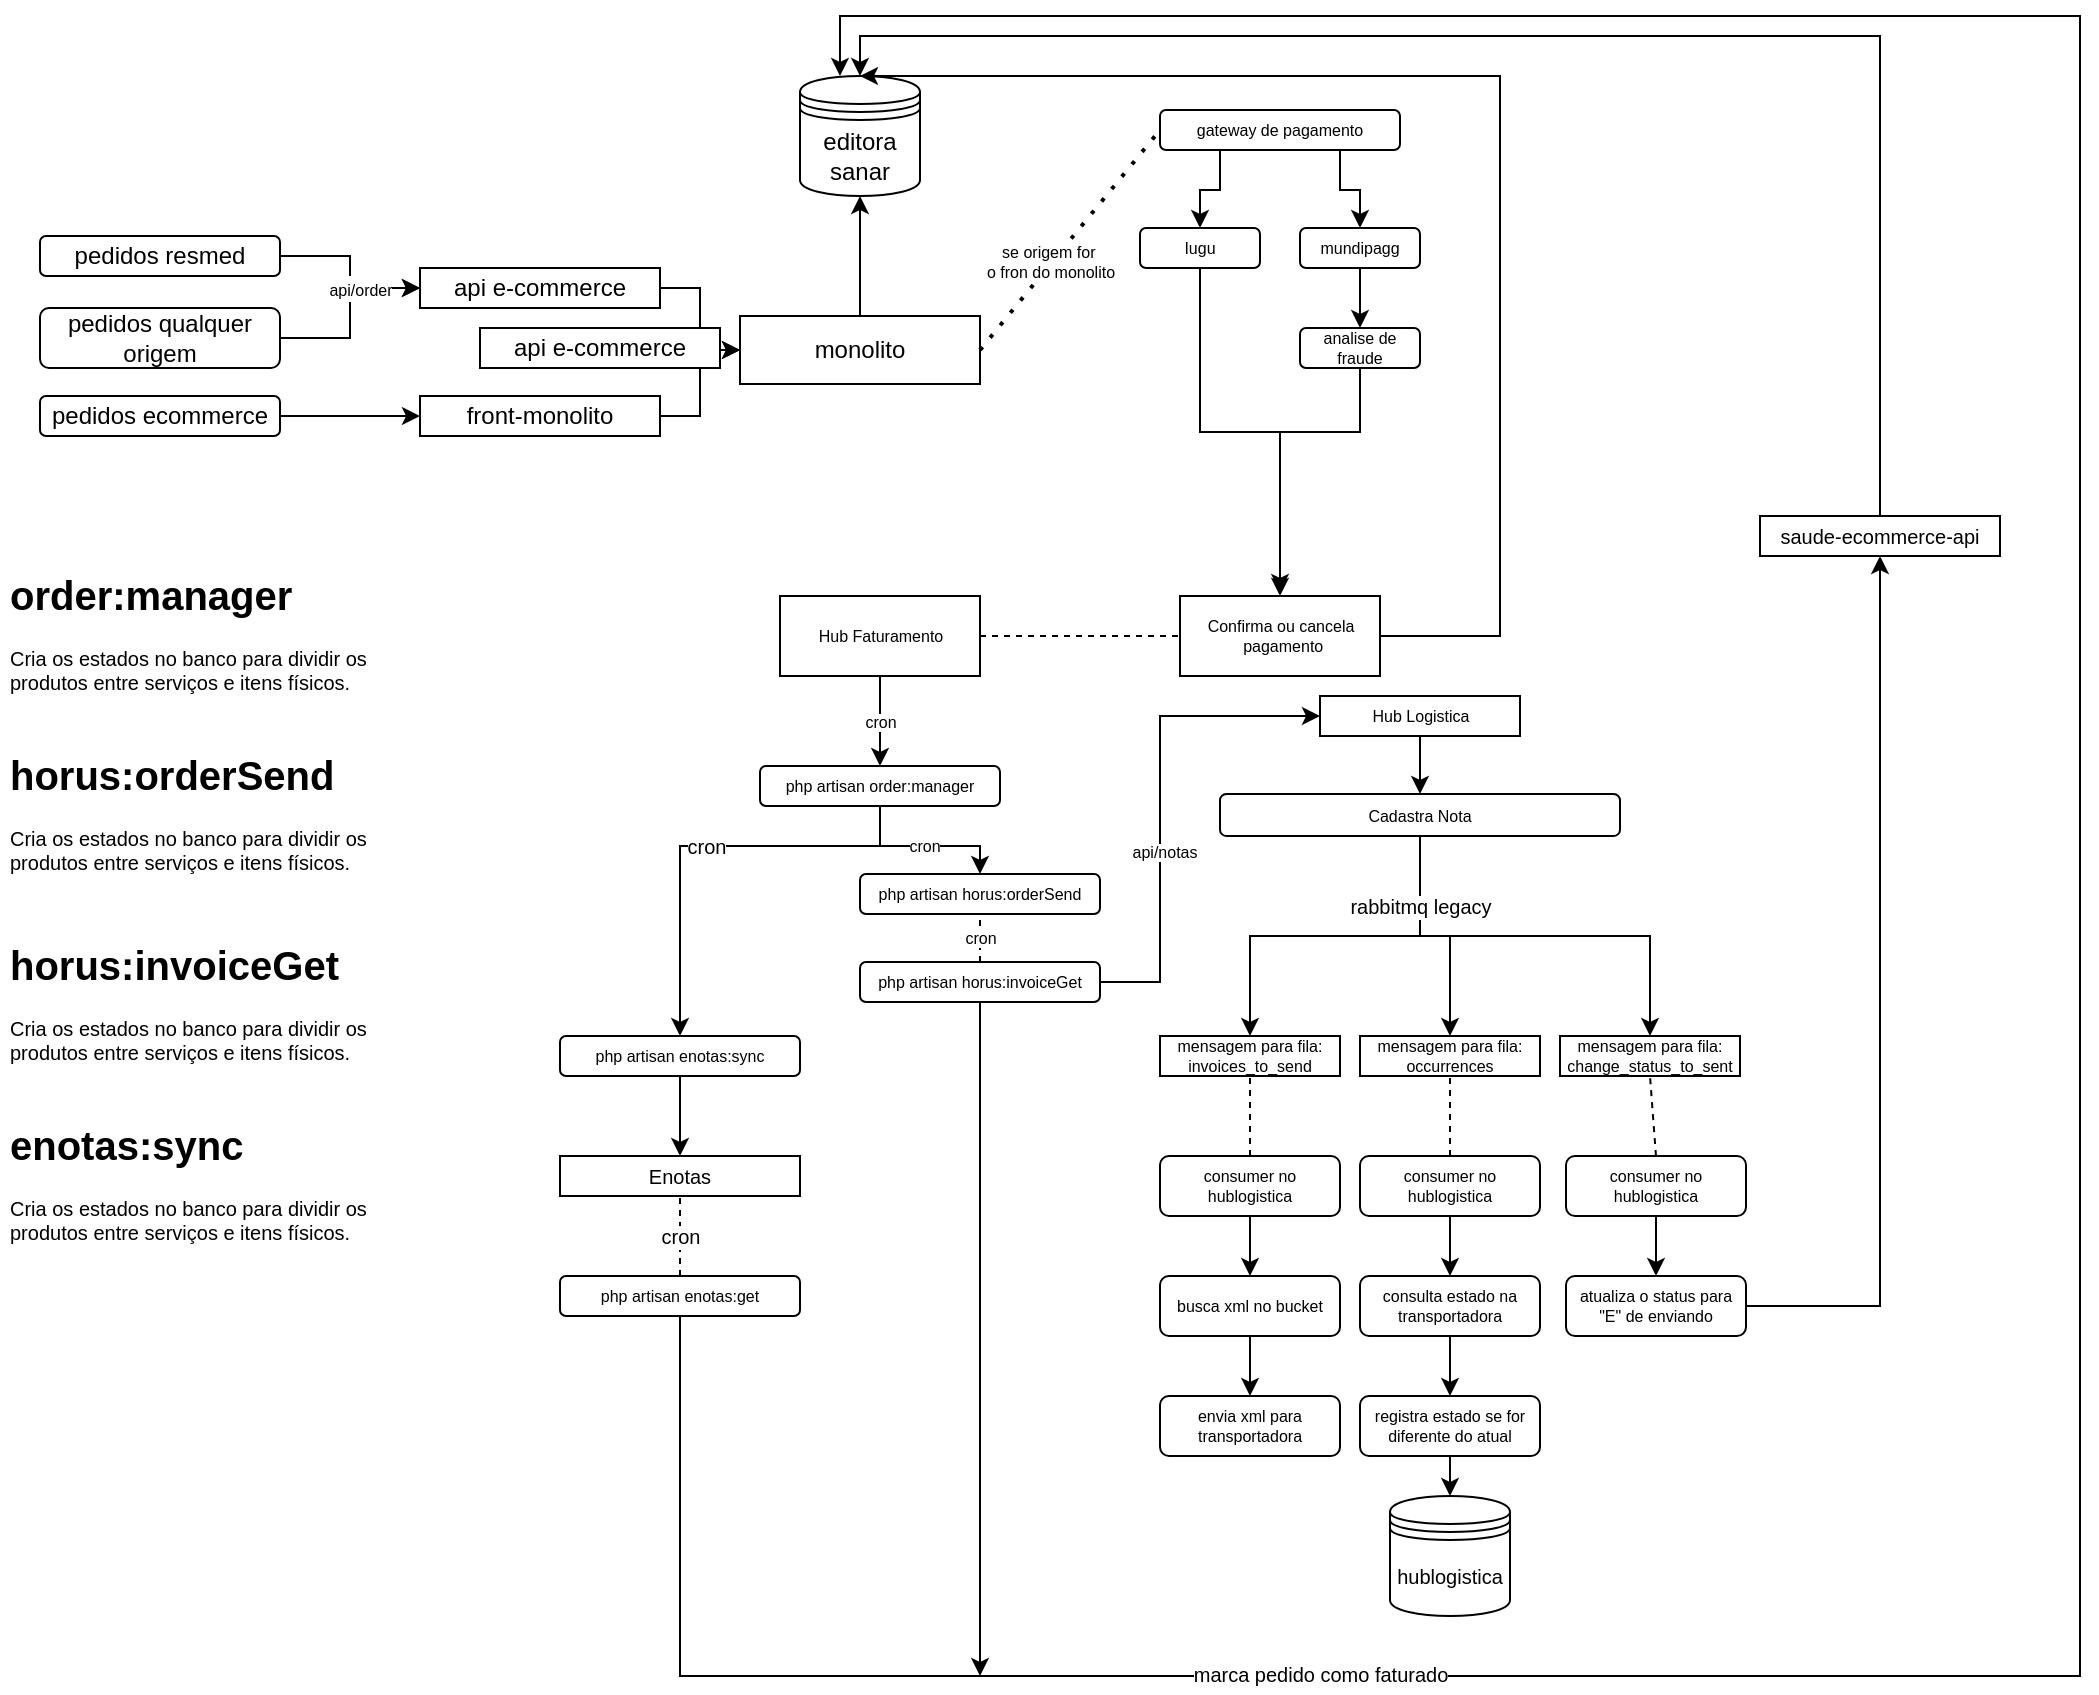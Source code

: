 <mxfile version="20.4.1" type="github"><diagram id="_JCmDr8KfvYrourzMIKx" name="Page-1"><mxGraphModel dx="1278" dy="552" grid="1" gridSize="10" guides="1" tooltips="1" connect="1" arrows="1" fold="1" page="1" pageScale="1" pageWidth="1100" pageHeight="850" math="0" shadow="0"><root><mxCell id="0"/><mxCell id="1" parent="0"/><mxCell id="aBfbu-_chjI4I_yrVcM1-8" style="edgeStyle=orthogonalEdgeStyle;rounded=0;orthogonalLoop=1;jettySize=auto;html=1;exitX=1;exitY=0.5;exitDx=0;exitDy=0;entryX=0;entryY=0.5;entryDx=0;entryDy=0;" edge="1" parent="1" source="aBfbu-_chjI4I_yrVcM1-2" target="aBfbu-_chjI4I_yrVcM1-5"><mxGeometry relative="1" as="geometry"/></mxCell><mxCell id="aBfbu-_chjI4I_yrVcM1-2" value="pedidos resmed" style="rounded=1;whiteSpace=wrap;html=1;" vertex="1" parent="1"><mxGeometry x="30" y="160" width="120" height="20" as="geometry"/></mxCell><mxCell id="aBfbu-_chjI4I_yrVcM1-11" style="edgeStyle=orthogonalEdgeStyle;rounded=0;orthogonalLoop=1;jettySize=auto;html=1;exitX=1;exitY=0.5;exitDx=0;exitDy=0;entryX=0;entryY=0.5;entryDx=0;entryDy=0;" edge="1" parent="1" source="aBfbu-_chjI4I_yrVcM1-3" target="aBfbu-_chjI4I_yrVcM1-9"><mxGeometry relative="1" as="geometry"/></mxCell><mxCell id="aBfbu-_chjI4I_yrVcM1-3" value="pedidos ecommerce" style="rounded=1;whiteSpace=wrap;html=1;" vertex="1" parent="1"><mxGeometry x="30" y="240" width="120" height="20" as="geometry"/></mxCell><mxCell id="aBfbu-_chjI4I_yrVcM1-6" style="edgeStyle=orthogonalEdgeStyle;rounded=0;orthogonalLoop=1;jettySize=auto;html=1;exitX=1;exitY=0.5;exitDx=0;exitDy=0;entryX=0;entryY=0.5;entryDx=0;entryDy=0;" edge="1" parent="1" source="aBfbu-_chjI4I_yrVcM1-4" target="aBfbu-_chjI4I_yrVcM1-5"><mxGeometry relative="1" as="geometry"/></mxCell><mxCell id="aBfbu-_chjI4I_yrVcM1-18" value="&lt;font style=&quot;font-size: 8px;&quot;&gt;api/order&lt;/font&gt;" style="edgeLabel;html=1;align=center;verticalAlign=middle;resizable=0;points=[];" vertex="1" connectable="0" parent="aBfbu-_chjI4I_yrVcM1-6"><mxGeometry x="0.368" relative="1" as="geometry"><mxPoint as="offset"/></mxGeometry></mxCell><mxCell id="aBfbu-_chjI4I_yrVcM1-4" value="pedidos qualquer origem" style="rounded=1;whiteSpace=wrap;html=1;" vertex="1" parent="1"><mxGeometry x="30" y="196" width="120" height="30" as="geometry"/></mxCell><mxCell id="aBfbu-_chjI4I_yrVcM1-14" style="edgeStyle=orthogonalEdgeStyle;rounded=0;orthogonalLoop=1;jettySize=auto;html=1;exitX=1;exitY=0.5;exitDx=0;exitDy=0;entryX=0;entryY=0.5;entryDx=0;entryDy=0;" edge="1" parent="1" source="aBfbu-_chjI4I_yrVcM1-5" target="aBfbu-_chjI4I_yrVcM1-12"><mxGeometry relative="1" as="geometry"/></mxCell><mxCell id="aBfbu-_chjI4I_yrVcM1-5" value="api e-commerce" style="rounded=0;whiteSpace=wrap;html=1;" vertex="1" parent="1"><mxGeometry x="220" y="176" width="120" height="20" as="geometry"/></mxCell><mxCell id="aBfbu-_chjI4I_yrVcM1-15" style="edgeStyle=orthogonalEdgeStyle;rounded=0;orthogonalLoop=1;jettySize=auto;html=1;exitX=1;exitY=0.5;exitDx=0;exitDy=0;entryX=0;entryY=0.5;entryDx=0;entryDy=0;" edge="1" parent="1" source="aBfbu-_chjI4I_yrVcM1-9" target="aBfbu-_chjI4I_yrVcM1-12"><mxGeometry relative="1" as="geometry"/></mxCell><mxCell id="aBfbu-_chjI4I_yrVcM1-9" value="front-monolito" style="rounded=0;whiteSpace=wrap;html=1;" vertex="1" parent="1"><mxGeometry x="220" y="240" width="120" height="20" as="geometry"/></mxCell><mxCell id="aBfbu-_chjI4I_yrVcM1-17" style="edgeStyle=orthogonalEdgeStyle;rounded=0;orthogonalLoop=1;jettySize=auto;html=1;exitX=0.5;exitY=0;exitDx=0;exitDy=0;entryX=0.5;entryY=1;entryDx=0;entryDy=0;" edge="1" parent="1" source="aBfbu-_chjI4I_yrVcM1-12" target="aBfbu-_chjI4I_yrVcM1-16"><mxGeometry relative="1" as="geometry"/></mxCell><mxCell id="aBfbu-_chjI4I_yrVcM1-12" value="monolito" style="rounded=0;whiteSpace=wrap;html=1;" vertex="1" parent="1"><mxGeometry x="380" y="200" width="120" height="34" as="geometry"/></mxCell><mxCell id="aBfbu-_chjI4I_yrVcM1-16" value="editora&lt;br&gt;sanar" style="shape=datastore;whiteSpace=wrap;html=1;" vertex="1" parent="1"><mxGeometry x="410" y="80" width="60" height="60" as="geometry"/></mxCell><mxCell id="aBfbu-_chjI4I_yrVcM1-26" style="edgeStyle=orthogonalEdgeStyle;rounded=0;orthogonalLoop=1;jettySize=auto;html=1;exitX=0.25;exitY=1;exitDx=0;exitDy=0;entryX=0.5;entryY=0;entryDx=0;entryDy=0;fontSize=8;" edge="1" parent="1" source="aBfbu-_chjI4I_yrVcM1-21" target="aBfbu-_chjI4I_yrVcM1-24"><mxGeometry relative="1" as="geometry"/></mxCell><mxCell id="aBfbu-_chjI4I_yrVcM1-30" style="edgeStyle=orthogonalEdgeStyle;rounded=0;orthogonalLoop=1;jettySize=auto;html=1;exitX=0.75;exitY=1;exitDx=0;exitDy=0;entryX=0.5;entryY=0;entryDx=0;entryDy=0;fontSize=8;" edge="1" parent="1" source="aBfbu-_chjI4I_yrVcM1-21" target="aBfbu-_chjI4I_yrVcM1-25"><mxGeometry relative="1" as="geometry"/></mxCell><mxCell id="aBfbu-_chjI4I_yrVcM1-21" value="gateway de pagamento" style="rounded=1;whiteSpace=wrap;html=1;fontSize=8;" vertex="1" parent="1"><mxGeometry x="590" y="97" width="120" height="20" as="geometry"/></mxCell><mxCell id="aBfbu-_chjI4I_yrVcM1-22" value="" style="endArrow=none;dashed=1;html=1;dashPattern=1 3;strokeWidth=2;rounded=0;fontSize=8;exitX=1;exitY=0.5;exitDx=0;exitDy=0;entryX=0;entryY=0.5;entryDx=0;entryDy=0;" edge="1" parent="1" source="aBfbu-_chjI4I_yrVcM1-12" target="aBfbu-_chjI4I_yrVcM1-21"><mxGeometry width="50" height="50" relative="1" as="geometry"><mxPoint x="660" y="260" as="sourcePoint"/><mxPoint x="550" y="110" as="targetPoint"/></mxGeometry></mxCell><mxCell id="aBfbu-_chjI4I_yrVcM1-39" value="se origem for&amp;nbsp;&lt;br&gt;o fron do monolito" style="edgeLabel;html=1;align=center;verticalAlign=middle;resizable=0;points=[];fontSize=8;" vertex="1" connectable="0" parent="aBfbu-_chjI4I_yrVcM1-22"><mxGeometry x="-0.219" relative="1" as="geometry"><mxPoint y="-1" as="offset"/></mxGeometry></mxCell><mxCell id="aBfbu-_chjI4I_yrVcM1-23" value="api e-commerce" style="rounded=0;whiteSpace=wrap;html=1;" vertex="1" parent="1"><mxGeometry x="250" y="206" width="120" height="20" as="geometry"/></mxCell><mxCell id="aBfbu-_chjI4I_yrVcM1-34" style="edgeStyle=orthogonalEdgeStyle;rounded=0;orthogonalLoop=1;jettySize=auto;html=1;exitX=0.5;exitY=1;exitDx=0;exitDy=0;entryX=0.5;entryY=0;entryDx=0;entryDy=0;fontSize=8;" edge="1" parent="1" source="aBfbu-_chjI4I_yrVcM1-24" target="aBfbu-_chjI4I_yrVcM1-33"><mxGeometry relative="1" as="geometry"/></mxCell><mxCell id="aBfbu-_chjI4I_yrVcM1-24" value="Iugu" style="rounded=1;whiteSpace=wrap;html=1;fontSize=8;" vertex="1" parent="1"><mxGeometry x="580" y="156" width="60" height="20" as="geometry"/></mxCell><mxCell id="aBfbu-_chjI4I_yrVcM1-36" style="edgeStyle=orthogonalEdgeStyle;rounded=0;orthogonalLoop=1;jettySize=auto;html=1;exitX=0.5;exitY=1;exitDx=0;exitDy=0;entryX=0.5;entryY=0;entryDx=0;entryDy=0;fontSize=8;" edge="1" parent="1" source="aBfbu-_chjI4I_yrVcM1-25" target="aBfbu-_chjI4I_yrVcM1-35"><mxGeometry relative="1" as="geometry"/></mxCell><mxCell id="aBfbu-_chjI4I_yrVcM1-25" value="mundipagg" style="rounded=1;whiteSpace=wrap;html=1;fontSize=8;" vertex="1" parent="1"><mxGeometry x="660" y="156" width="60" height="20" as="geometry"/></mxCell><mxCell id="aBfbu-_chjI4I_yrVcM1-33" value="Confirma ou cancela&lt;br&gt;&amp;nbsp;pagamento" style="html=1;dashed=0;whitespace=wrap;fontSize=8;" vertex="1" parent="1"><mxGeometry x="600" y="340" width="100" height="40" as="geometry"/></mxCell><mxCell id="aBfbu-_chjI4I_yrVcM1-37" style="edgeStyle=orthogonalEdgeStyle;rounded=0;orthogonalLoop=1;jettySize=auto;html=1;exitX=0.5;exitY=1;exitDx=0;exitDy=0;fontSize=8;" edge="1" parent="1"><mxGeometry relative="1" as="geometry"><mxPoint x="650" y="338" as="targetPoint"/><mxPoint x="690" y="224" as="sourcePoint"/><Array as="points"><mxPoint x="690" y="258"/><mxPoint x="650" y="258"/></Array></mxGeometry></mxCell><mxCell id="aBfbu-_chjI4I_yrVcM1-35" value="analise de fraude" style="rounded=1;whiteSpace=wrap;html=1;fontSize=8;" vertex="1" parent="1"><mxGeometry x="660" y="206" width="60" height="20" as="geometry"/></mxCell><mxCell id="aBfbu-_chjI4I_yrVcM1-40" value="" style="endArrow=classic;html=1;rounded=0;fontSize=8;exitX=1;exitY=0.5;exitDx=0;exitDy=0;entryX=0.5;entryY=0;entryDx=0;entryDy=0;" edge="1" parent="1" source="aBfbu-_chjI4I_yrVcM1-33" target="aBfbu-_chjI4I_yrVcM1-16"><mxGeometry width="50" height="50" relative="1" as="geometry"><mxPoint x="500" y="250" as="sourcePoint"/><mxPoint x="590" y="20" as="targetPoint"/><Array as="points"><mxPoint x="760" y="360"/><mxPoint x="760" y="80"/></Array></mxGeometry></mxCell><mxCell id="aBfbu-_chjI4I_yrVcM1-51" value="cron" style="edgeStyle=orthogonalEdgeStyle;rounded=0;orthogonalLoop=1;jettySize=auto;html=1;exitX=0.5;exitY=1;exitDx=0;exitDy=0;fontSize=8;" edge="1" parent="1" source="aBfbu-_chjI4I_yrVcM1-41" target="aBfbu-_chjI4I_yrVcM1-49"><mxGeometry relative="1" as="geometry"/></mxCell><mxCell id="aBfbu-_chjI4I_yrVcM1-41" value="Hub Faturamento" style="html=1;dashed=0;whitespace=wrap;fontSize=8;" vertex="1" parent="1"><mxGeometry x="400" y="340" width="100" height="40" as="geometry"/></mxCell><mxCell id="aBfbu-_chjI4I_yrVcM1-42" value="" style="endArrow=none;dashed=1;html=1;rounded=0;fontSize=8;entryX=0;entryY=0.5;entryDx=0;entryDy=0;exitX=1;exitY=0.5;exitDx=0;exitDy=0;" edge="1" parent="1" source="aBfbu-_chjI4I_yrVcM1-41" target="aBfbu-_chjI4I_yrVcM1-33"><mxGeometry width="50" height="50" relative="1" as="geometry"><mxPoint x="500" y="250" as="sourcePoint"/><mxPoint x="550" y="200" as="targetPoint"/></mxGeometry></mxCell><mxCell id="aBfbu-_chjI4I_yrVcM1-53" value="cron" style="edgeStyle=orthogonalEdgeStyle;rounded=0;orthogonalLoop=1;jettySize=auto;html=1;exitX=0.5;exitY=1;exitDx=0;exitDy=0;entryX=0.5;entryY=0;entryDx=0;entryDy=0;fontSize=8;" edge="1" parent="1" source="aBfbu-_chjI4I_yrVcM1-49" target="aBfbu-_chjI4I_yrVcM1-52"><mxGeometry relative="1" as="geometry"/></mxCell><mxCell id="aBfbu-_chjI4I_yrVcM1-102" value="cron" style="edgeStyle=orthogonalEdgeStyle;rounded=0;orthogonalLoop=1;jettySize=auto;html=1;exitX=0.5;exitY=1;exitDx=0;exitDy=0;fontSize=10;" edge="1" parent="1" source="aBfbu-_chjI4I_yrVcM1-49" target="aBfbu-_chjI4I_yrVcM1-101"><mxGeometry relative="1" as="geometry"><Array as="points"><mxPoint x="450" y="465"/><mxPoint x="350" y="465"/></Array></mxGeometry></mxCell><mxCell id="aBfbu-_chjI4I_yrVcM1-49" value="php artisan order:manager" style="rounded=1;whiteSpace=wrap;html=1;fontSize=8;" vertex="1" parent="1"><mxGeometry x="390" y="425" width="120" height="20" as="geometry"/></mxCell><mxCell id="aBfbu-_chjI4I_yrVcM1-52" value="php artisan horus:orderSend" style="rounded=1;whiteSpace=wrap;html=1;fontSize=8;" vertex="1" parent="1"><mxGeometry x="440" y="479" width="120" height="20" as="geometry"/></mxCell><mxCell id="aBfbu-_chjI4I_yrVcM1-58" style="edgeStyle=orthogonalEdgeStyle;rounded=0;orthogonalLoop=1;jettySize=auto;html=1;exitX=1;exitY=0.5;exitDx=0;exitDy=0;entryX=0;entryY=0.5;entryDx=0;entryDy=0;fontSize=8;" edge="1" parent="1" source="aBfbu-_chjI4I_yrVcM1-54" target="aBfbu-_chjI4I_yrVcM1-57"><mxGeometry relative="1" as="geometry"><Array as="points"><mxPoint x="590" y="533"/><mxPoint x="590" y="400"/></Array></mxGeometry></mxCell><mxCell id="aBfbu-_chjI4I_yrVcM1-59" value="api/notas" style="edgeLabel;html=1;align=center;verticalAlign=middle;resizable=0;points=[];fontSize=8;" vertex="1" connectable="0" parent="aBfbu-_chjI4I_yrVcM1-58"><mxGeometry x="-0.213" y="-2" relative="1" as="geometry"><mxPoint as="offset"/></mxGeometry></mxCell><mxCell id="aBfbu-_chjI4I_yrVcM1-117" style="edgeStyle=orthogonalEdgeStyle;rounded=0;orthogonalLoop=1;jettySize=auto;html=1;exitX=0.5;exitY=1;exitDx=0;exitDy=0;fontSize=10;" edge="1" parent="1" source="aBfbu-_chjI4I_yrVcM1-54"><mxGeometry relative="1" as="geometry"><mxPoint x="500" y="880" as="targetPoint"/></mxGeometry></mxCell><mxCell id="aBfbu-_chjI4I_yrVcM1-54" value="php artisan horus:invoiceGet" style="rounded=1;whiteSpace=wrap;html=1;fontSize=8;" vertex="1" parent="1"><mxGeometry x="440" y="523" width="120" height="20" as="geometry"/></mxCell><mxCell id="aBfbu-_chjI4I_yrVcM1-56" value="cron" style="endArrow=none;dashed=1;html=1;rounded=0;fontSize=8;entryX=0.5;entryY=1;entryDx=0;entryDy=0;exitX=0.5;exitY=0;exitDx=0;exitDy=0;" edge="1" parent="1" source="aBfbu-_chjI4I_yrVcM1-54" target="aBfbu-_chjI4I_yrVcM1-52"><mxGeometry width="50" height="50" relative="1" as="geometry"><mxPoint x="500" y="650" as="sourcePoint"/><mxPoint x="550" y="600" as="targetPoint"/></mxGeometry></mxCell><mxCell id="aBfbu-_chjI4I_yrVcM1-61" style="edgeStyle=orthogonalEdgeStyle;rounded=0;orthogonalLoop=1;jettySize=auto;html=1;exitX=0.5;exitY=1;exitDx=0;exitDy=0;fontSize=8;" edge="1" parent="1" source="aBfbu-_chjI4I_yrVcM1-57" target="aBfbu-_chjI4I_yrVcM1-60"><mxGeometry relative="1" as="geometry"/></mxCell><mxCell id="aBfbu-_chjI4I_yrVcM1-57" value="Hub Logistica" style="html=1;dashed=0;whitespace=wrap;fontSize=8;" vertex="1" parent="1"><mxGeometry x="670" y="390" width="100" height="20" as="geometry"/></mxCell><mxCell id="aBfbu-_chjI4I_yrVcM1-69" style="edgeStyle=orthogonalEdgeStyle;rounded=0;orthogonalLoop=1;jettySize=auto;html=1;exitX=0.5;exitY=1;exitDx=0;exitDy=0;entryX=0.5;entryY=0;entryDx=0;entryDy=0;fontSize=8;" edge="1" parent="1" source="aBfbu-_chjI4I_yrVcM1-60" target="aBfbu-_chjI4I_yrVcM1-66"><mxGeometry relative="1" as="geometry"/></mxCell><mxCell id="aBfbu-_chjI4I_yrVcM1-70" style="edgeStyle=orthogonalEdgeStyle;rounded=0;orthogonalLoop=1;jettySize=auto;html=1;exitX=0.5;exitY=1;exitDx=0;exitDy=0;entryX=0.5;entryY=0;entryDx=0;entryDy=0;fontSize=8;" edge="1" parent="1" source="aBfbu-_chjI4I_yrVcM1-60" target="aBfbu-_chjI4I_yrVcM1-67"><mxGeometry relative="1" as="geometry"/></mxCell><mxCell id="aBfbu-_chjI4I_yrVcM1-71" style="edgeStyle=orthogonalEdgeStyle;rounded=0;orthogonalLoop=1;jettySize=auto;html=1;exitX=0.5;exitY=1;exitDx=0;exitDy=0;entryX=0.5;entryY=0;entryDx=0;entryDy=0;fontSize=8;" edge="1" parent="1" source="aBfbu-_chjI4I_yrVcM1-60" target="aBfbu-_chjI4I_yrVcM1-68"><mxGeometry relative="1" as="geometry"/></mxCell><mxCell id="aBfbu-_chjI4I_yrVcM1-103" value="rabbitmq legacy" style="edgeLabel;html=1;align=center;verticalAlign=middle;resizable=0;points=[];fontSize=10;" vertex="1" connectable="0" parent="aBfbu-_chjI4I_yrVcM1-71"><mxGeometry x="-0.68" relative="1" as="geometry"><mxPoint as="offset"/></mxGeometry></mxCell><mxCell id="aBfbu-_chjI4I_yrVcM1-60" value="Cadastra Nota" style="rounded=1;whiteSpace=wrap;html=1;fontSize=8;" vertex="1" parent="1"><mxGeometry x="620" y="439" width="200" height="21" as="geometry"/></mxCell><mxCell id="aBfbu-_chjI4I_yrVcM1-66" value="mensagem para fila: invoices_to_send" style="rounded=0;whiteSpace=wrap;html=1;fontSize=8;" vertex="1" parent="1"><mxGeometry x="590" y="560" width="90" height="20" as="geometry"/></mxCell><mxCell id="aBfbu-_chjI4I_yrVcM1-67" value="mensagem para fila: occurrences" style="rounded=0;whiteSpace=wrap;html=1;fontSize=8;" vertex="1" parent="1"><mxGeometry x="690" y="560" width="90" height="20" as="geometry"/></mxCell><mxCell id="aBfbu-_chjI4I_yrVcM1-68" value="mensagem para fila: change_status_to_sent" style="rounded=0;whiteSpace=wrap;html=1;fontSize=8;" vertex="1" parent="1"><mxGeometry x="790" y="560" width="90" height="20" as="geometry"/></mxCell><mxCell id="aBfbu-_chjI4I_yrVcM1-77" style="edgeStyle=orthogonalEdgeStyle;rounded=0;orthogonalLoop=1;jettySize=auto;html=1;exitX=0.5;exitY=1;exitDx=0;exitDy=0;fontSize=8;" edge="1" parent="1" source="aBfbu-_chjI4I_yrVcM1-72" target="aBfbu-_chjI4I_yrVcM1-76"><mxGeometry relative="1" as="geometry"/></mxCell><mxCell id="aBfbu-_chjI4I_yrVcM1-72" value="consumer no hublogistica" style="rounded=1;whiteSpace=wrap;html=1;fontSize=8;" vertex="1" parent="1"><mxGeometry x="590" y="620" width="90" height="30" as="geometry"/></mxCell><mxCell id="aBfbu-_chjI4I_yrVcM1-73" value="" style="endArrow=none;dashed=1;html=1;rounded=0;fontSize=8;entryX=0.5;entryY=1;entryDx=0;entryDy=0;exitX=0.5;exitY=0;exitDx=0;exitDy=0;" edge="1" parent="1" source="aBfbu-_chjI4I_yrVcM1-72" target="aBfbu-_chjI4I_yrVcM1-66"><mxGeometry width="50" height="50" relative="1" as="geometry"><mxPoint x="500" y="520" as="sourcePoint"/><mxPoint x="550" y="470" as="targetPoint"/></mxGeometry></mxCell><mxCell id="aBfbu-_chjI4I_yrVcM1-81" style="edgeStyle=orthogonalEdgeStyle;rounded=0;orthogonalLoop=1;jettySize=auto;html=1;exitX=0.5;exitY=1;exitDx=0;exitDy=0;entryX=0.5;entryY=0;entryDx=0;entryDy=0;fontSize=8;" edge="1" parent="1" source="aBfbu-_chjI4I_yrVcM1-76" target="aBfbu-_chjI4I_yrVcM1-80"><mxGeometry relative="1" as="geometry"/></mxCell><mxCell id="aBfbu-_chjI4I_yrVcM1-76" value="busca xml no bucket" style="rounded=1;whiteSpace=wrap;html=1;fontSize=8;" vertex="1" parent="1"><mxGeometry x="590" y="680" width="90" height="30" as="geometry"/></mxCell><mxCell id="aBfbu-_chjI4I_yrVcM1-83" style="edgeStyle=orthogonalEdgeStyle;rounded=0;orthogonalLoop=1;jettySize=auto;html=1;exitX=0.5;exitY=1;exitDx=0;exitDy=0;fontSize=8;" edge="1" parent="1" source="aBfbu-_chjI4I_yrVcM1-78" target="aBfbu-_chjI4I_yrVcM1-82"><mxGeometry relative="1" as="geometry"/></mxCell><mxCell id="aBfbu-_chjI4I_yrVcM1-78" value="consumer no hublogistica" style="rounded=1;whiteSpace=wrap;html=1;fontSize=8;" vertex="1" parent="1"><mxGeometry x="690" y="620" width="90" height="30" as="geometry"/></mxCell><mxCell id="aBfbu-_chjI4I_yrVcM1-80" value="envia xml para transportadora" style="rounded=1;whiteSpace=wrap;html=1;fontSize=8;" vertex="1" parent="1"><mxGeometry x="590" y="740" width="90" height="30" as="geometry"/></mxCell><mxCell id="aBfbu-_chjI4I_yrVcM1-85" style="edgeStyle=orthogonalEdgeStyle;rounded=0;orthogonalLoop=1;jettySize=auto;html=1;exitX=0.5;exitY=1;exitDx=0;exitDy=0;entryX=0.5;entryY=0;entryDx=0;entryDy=0;fontSize=8;" edge="1" parent="1" source="aBfbu-_chjI4I_yrVcM1-82" target="aBfbu-_chjI4I_yrVcM1-84"><mxGeometry relative="1" as="geometry"/></mxCell><mxCell id="aBfbu-_chjI4I_yrVcM1-82" value="consulta estado na transportadora" style="rounded=1;whiteSpace=wrap;html=1;fontSize=8;" vertex="1" parent="1"><mxGeometry x="690" y="680" width="90" height="30" as="geometry"/></mxCell><mxCell id="aBfbu-_chjI4I_yrVcM1-89" style="edgeStyle=orthogonalEdgeStyle;rounded=0;orthogonalLoop=1;jettySize=auto;html=1;exitX=0.5;exitY=1;exitDx=0;exitDy=0;entryX=0.5;entryY=0;entryDx=0;entryDy=0;fontSize=8;" edge="1" parent="1" source="aBfbu-_chjI4I_yrVcM1-84" target="aBfbu-_chjI4I_yrVcM1-88"><mxGeometry relative="1" as="geometry"/></mxCell><mxCell id="aBfbu-_chjI4I_yrVcM1-84" value="registra estado se for diferente do atual" style="rounded=1;whiteSpace=wrap;html=1;fontSize=8;" vertex="1" parent="1"><mxGeometry x="690" y="740" width="90" height="30" as="geometry"/></mxCell><mxCell id="aBfbu-_chjI4I_yrVcM1-88" value="&lt;font style=&quot;font-size: 10px;&quot;&gt;hublogistica&lt;/font&gt;" style="shape=datastore;whiteSpace=wrap;html=1;" vertex="1" parent="1"><mxGeometry x="705" y="790" width="60" height="60" as="geometry"/></mxCell><mxCell id="aBfbu-_chjI4I_yrVcM1-95" style="edgeStyle=orthogonalEdgeStyle;rounded=0;orthogonalLoop=1;jettySize=auto;html=1;exitX=0.5;exitY=1;exitDx=0;exitDy=0;fontSize=10;" edge="1" parent="1" source="aBfbu-_chjI4I_yrVcM1-90" target="aBfbu-_chjI4I_yrVcM1-94"><mxGeometry relative="1" as="geometry"/></mxCell><mxCell id="aBfbu-_chjI4I_yrVcM1-90" value="consumer no hublogistica" style="rounded=1;whiteSpace=wrap;html=1;fontSize=8;" vertex="1" parent="1"><mxGeometry x="793" y="620" width="90" height="30" as="geometry"/></mxCell><mxCell id="aBfbu-_chjI4I_yrVcM1-92" value="" style="endArrow=none;dashed=1;html=1;rounded=0;fontSize=10;entryX=0.5;entryY=1;entryDx=0;entryDy=0;exitX=0.5;exitY=0;exitDx=0;exitDy=0;" edge="1" parent="1" source="aBfbu-_chjI4I_yrVcM1-78" target="aBfbu-_chjI4I_yrVcM1-67"><mxGeometry width="50" height="50" relative="1" as="geometry"><mxPoint x="500" y="550" as="sourcePoint"/><mxPoint x="550" y="500" as="targetPoint"/></mxGeometry></mxCell><mxCell id="aBfbu-_chjI4I_yrVcM1-93" value="" style="endArrow=none;dashed=1;html=1;rounded=0;fontSize=10;entryX=0.5;entryY=1;entryDx=0;entryDy=0;exitX=0.5;exitY=0;exitDx=0;exitDy=0;" edge="1" parent="1" source="aBfbu-_chjI4I_yrVcM1-90" target="aBfbu-_chjI4I_yrVcM1-68"><mxGeometry width="50" height="50" relative="1" as="geometry"><mxPoint x="500" y="550" as="sourcePoint"/><mxPoint x="550" y="500" as="targetPoint"/></mxGeometry></mxCell><mxCell id="aBfbu-_chjI4I_yrVcM1-96" style="edgeStyle=orthogonalEdgeStyle;rounded=0;orthogonalLoop=1;jettySize=auto;html=1;exitX=1;exitY=0.5;exitDx=0;exitDy=0;fontSize=10;" edge="1" parent="1" source="aBfbu-_chjI4I_yrVcM1-94" target="aBfbu-_chjI4I_yrVcM1-97"><mxGeometry relative="1" as="geometry"><mxPoint x="940" y="680" as="targetPoint"/></mxGeometry></mxCell><mxCell id="aBfbu-_chjI4I_yrVcM1-94" value="atualiza o status para &quot;E&quot; de enviando" style="rounded=1;whiteSpace=wrap;html=1;fontSize=8;" vertex="1" parent="1"><mxGeometry x="793" y="680" width="90" height="30" as="geometry"/></mxCell><mxCell id="aBfbu-_chjI4I_yrVcM1-98" style="edgeStyle=orthogonalEdgeStyle;rounded=0;orthogonalLoop=1;jettySize=auto;html=1;exitX=0.5;exitY=0;exitDx=0;exitDy=0;entryX=0.5;entryY=0;entryDx=0;entryDy=0;fontSize=10;" edge="1" parent="1" source="aBfbu-_chjI4I_yrVcM1-97" target="aBfbu-_chjI4I_yrVcM1-16"><mxGeometry relative="1" as="geometry"/></mxCell><mxCell id="aBfbu-_chjI4I_yrVcM1-97" value="saude-ecommerce-api" style="rounded=0;whiteSpace=wrap;html=1;fontSize=10;" vertex="1" parent="1"><mxGeometry x="890" y="300" width="120" height="20" as="geometry"/></mxCell><mxCell id="aBfbu-_chjI4I_yrVcM1-99" value="&lt;h1&gt;order:manager&lt;/h1&gt;&lt;p&gt;Cria os estados no banco para dividir os produtos entre serviços e itens físicos.&lt;/p&gt;" style="text;html=1;strokeColor=none;fillColor=none;spacing=5;spacingTop=-20;whiteSpace=wrap;overflow=hidden;rounded=0;fontSize=10;" vertex="1" parent="1"><mxGeometry x="10" y="325" width="190" height="70" as="geometry"/></mxCell><mxCell id="aBfbu-_chjI4I_yrVcM1-109" style="edgeStyle=orthogonalEdgeStyle;rounded=0;orthogonalLoop=1;jettySize=auto;html=1;exitX=0.5;exitY=1;exitDx=0;exitDy=0;entryX=0.5;entryY=0;entryDx=0;entryDy=0;fontSize=10;" edge="1" parent="1" source="aBfbu-_chjI4I_yrVcM1-101" target="aBfbu-_chjI4I_yrVcM1-108"><mxGeometry relative="1" as="geometry"/></mxCell><mxCell id="aBfbu-_chjI4I_yrVcM1-101" value="php artisan enotas:sync" style="rounded=1;whiteSpace=wrap;html=1;fontSize=8;" vertex="1" parent="1"><mxGeometry x="290" y="560" width="120" height="20" as="geometry"/></mxCell><mxCell id="aBfbu-_chjI4I_yrVcM1-104" value="&lt;h1&gt;horus:orderSend&lt;/h1&gt;&lt;p&gt;Cria os estados no banco para dividir os produtos entre serviços e itens físicos.&lt;/p&gt;" style="text;html=1;strokeColor=none;fillColor=none;spacing=5;spacingTop=-20;whiteSpace=wrap;overflow=hidden;rounded=0;fontSize=10;" vertex="1" parent="1"><mxGeometry x="10" y="414.5" width="190" height="70" as="geometry"/></mxCell><mxCell id="aBfbu-_chjI4I_yrVcM1-105" value="&lt;h1&gt;horus:invoiceGet&lt;/h1&gt;&lt;p&gt;Cria os estados no banco para dividir os produtos entre serviços e itens físicos.&lt;/p&gt;" style="text;html=1;strokeColor=none;fillColor=none;spacing=5;spacingTop=-20;whiteSpace=wrap;overflow=hidden;rounded=0;fontSize=10;" vertex="1" parent="1"><mxGeometry x="10" y="510" width="190" height="70" as="geometry"/></mxCell><mxCell id="aBfbu-_chjI4I_yrVcM1-106" value="&lt;h1&gt;enotas:sync&lt;/h1&gt;&lt;p&gt;Cria os estados no banco para dividir os produtos entre serviços e itens físicos.&lt;/p&gt;" style="text;html=1;strokeColor=none;fillColor=none;spacing=5;spacingTop=-20;whiteSpace=wrap;overflow=hidden;rounded=0;fontSize=10;" vertex="1" parent="1"><mxGeometry x="10" y="600" width="190" height="70" as="geometry"/></mxCell><mxCell id="aBfbu-_chjI4I_yrVcM1-108" value="Enotas" style="rounded=0;whiteSpace=wrap;html=1;fontSize=10;" vertex="1" parent="1"><mxGeometry x="290" y="620" width="120" height="20" as="geometry"/></mxCell><mxCell id="aBfbu-_chjI4I_yrVcM1-115" style="edgeStyle=orthogonalEdgeStyle;rounded=0;orthogonalLoop=1;jettySize=auto;html=1;exitX=0.5;exitY=1;exitDx=0;exitDy=0;fontSize=10;entryX=0.333;entryY=0;entryDx=0;entryDy=0;entryPerimeter=0;" edge="1" parent="1" source="aBfbu-_chjI4I_yrVcM1-110" target="aBfbu-_chjI4I_yrVcM1-16"><mxGeometry relative="1" as="geometry"><mxPoint x="420" y="30" as="targetPoint"/><Array as="points"><mxPoint x="350" y="880"/><mxPoint x="1050" y="880"/><mxPoint x="1050" y="50"/><mxPoint x="430" y="50"/></Array></mxGeometry></mxCell><mxCell id="aBfbu-_chjI4I_yrVcM1-116" value="marca pedido como faturado" style="edgeLabel;html=1;align=center;verticalAlign=middle;resizable=0;points=[];fontSize=10;" vertex="1" connectable="0" parent="aBfbu-_chjI4I_yrVcM1-115"><mxGeometry x="-0.738" y="1" relative="1" as="geometry"><mxPoint x="191" as="offset"/></mxGeometry></mxCell><mxCell id="aBfbu-_chjI4I_yrVcM1-110" value="php artisan enotas:get" style="rounded=1;whiteSpace=wrap;html=1;fontSize=8;" vertex="1" parent="1"><mxGeometry x="290" y="680" width="120" height="20" as="geometry"/></mxCell><mxCell id="aBfbu-_chjI4I_yrVcM1-112" value="cron" style="endArrow=none;dashed=1;html=1;rounded=0;fontSize=10;entryX=0.5;entryY=1;entryDx=0;entryDy=0;exitX=0.5;exitY=0;exitDx=0;exitDy=0;" edge="1" parent="1" source="aBfbu-_chjI4I_yrVcM1-110" target="aBfbu-_chjI4I_yrVcM1-108"><mxGeometry width="50" height="50" relative="1" as="geometry"><mxPoint x="500" y="640" as="sourcePoint"/><mxPoint x="550" y="590" as="targetPoint"/></mxGeometry></mxCell></root></mxGraphModel></diagram></mxfile>